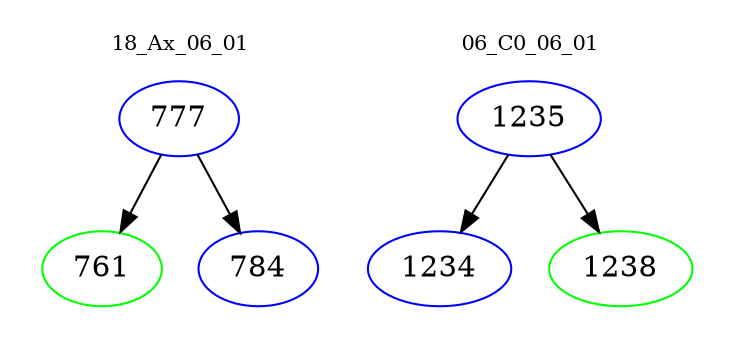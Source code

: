 digraph{
subgraph cluster_0 {
color = white
label = "18_Ax_06_01";
fontsize=10;
T0_777 [label="777", color="blue"]
T0_777 -> T0_761 [color="black"]
T0_761 [label="761", color="green"]
T0_777 -> T0_784 [color="black"]
T0_784 [label="784", color="blue"]
}
subgraph cluster_1 {
color = white
label = "06_C0_06_01";
fontsize=10;
T1_1235 [label="1235", color="blue"]
T1_1235 -> T1_1234 [color="black"]
T1_1234 [label="1234", color="blue"]
T1_1235 -> T1_1238 [color="black"]
T1_1238 [label="1238", color="green"]
}
}
